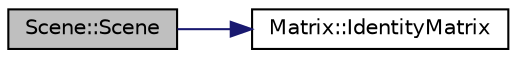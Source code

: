 digraph "Scene::Scene"
{
 // LATEX_PDF_SIZE
  edge [fontname="Helvetica",fontsize="10",labelfontname="Helvetica",labelfontsize="10"];
  node [fontname="Helvetica",fontsize="10",shape=record];
  rankdir="LR";
  Node1 [label="Scene::Scene",height=0.2,width=0.4,color="black", fillcolor="grey75", style="filled", fontcolor="black",tooltip="Konstruktor parametryczny sceny."];
  Node1 -> Node2 [color="midnightblue",fontsize="10",style="solid",fontname="Helvetica"];
  Node2 [label="Matrix::IdentityMatrix",height=0.2,width=0.4,color="black", fillcolor="white", style="filled",URL="$class_matrix.html#ad97398c0cf663773e442d28dbf89cb20",tooltip="Uzyskanie macierzy jednostkowej."];
}
